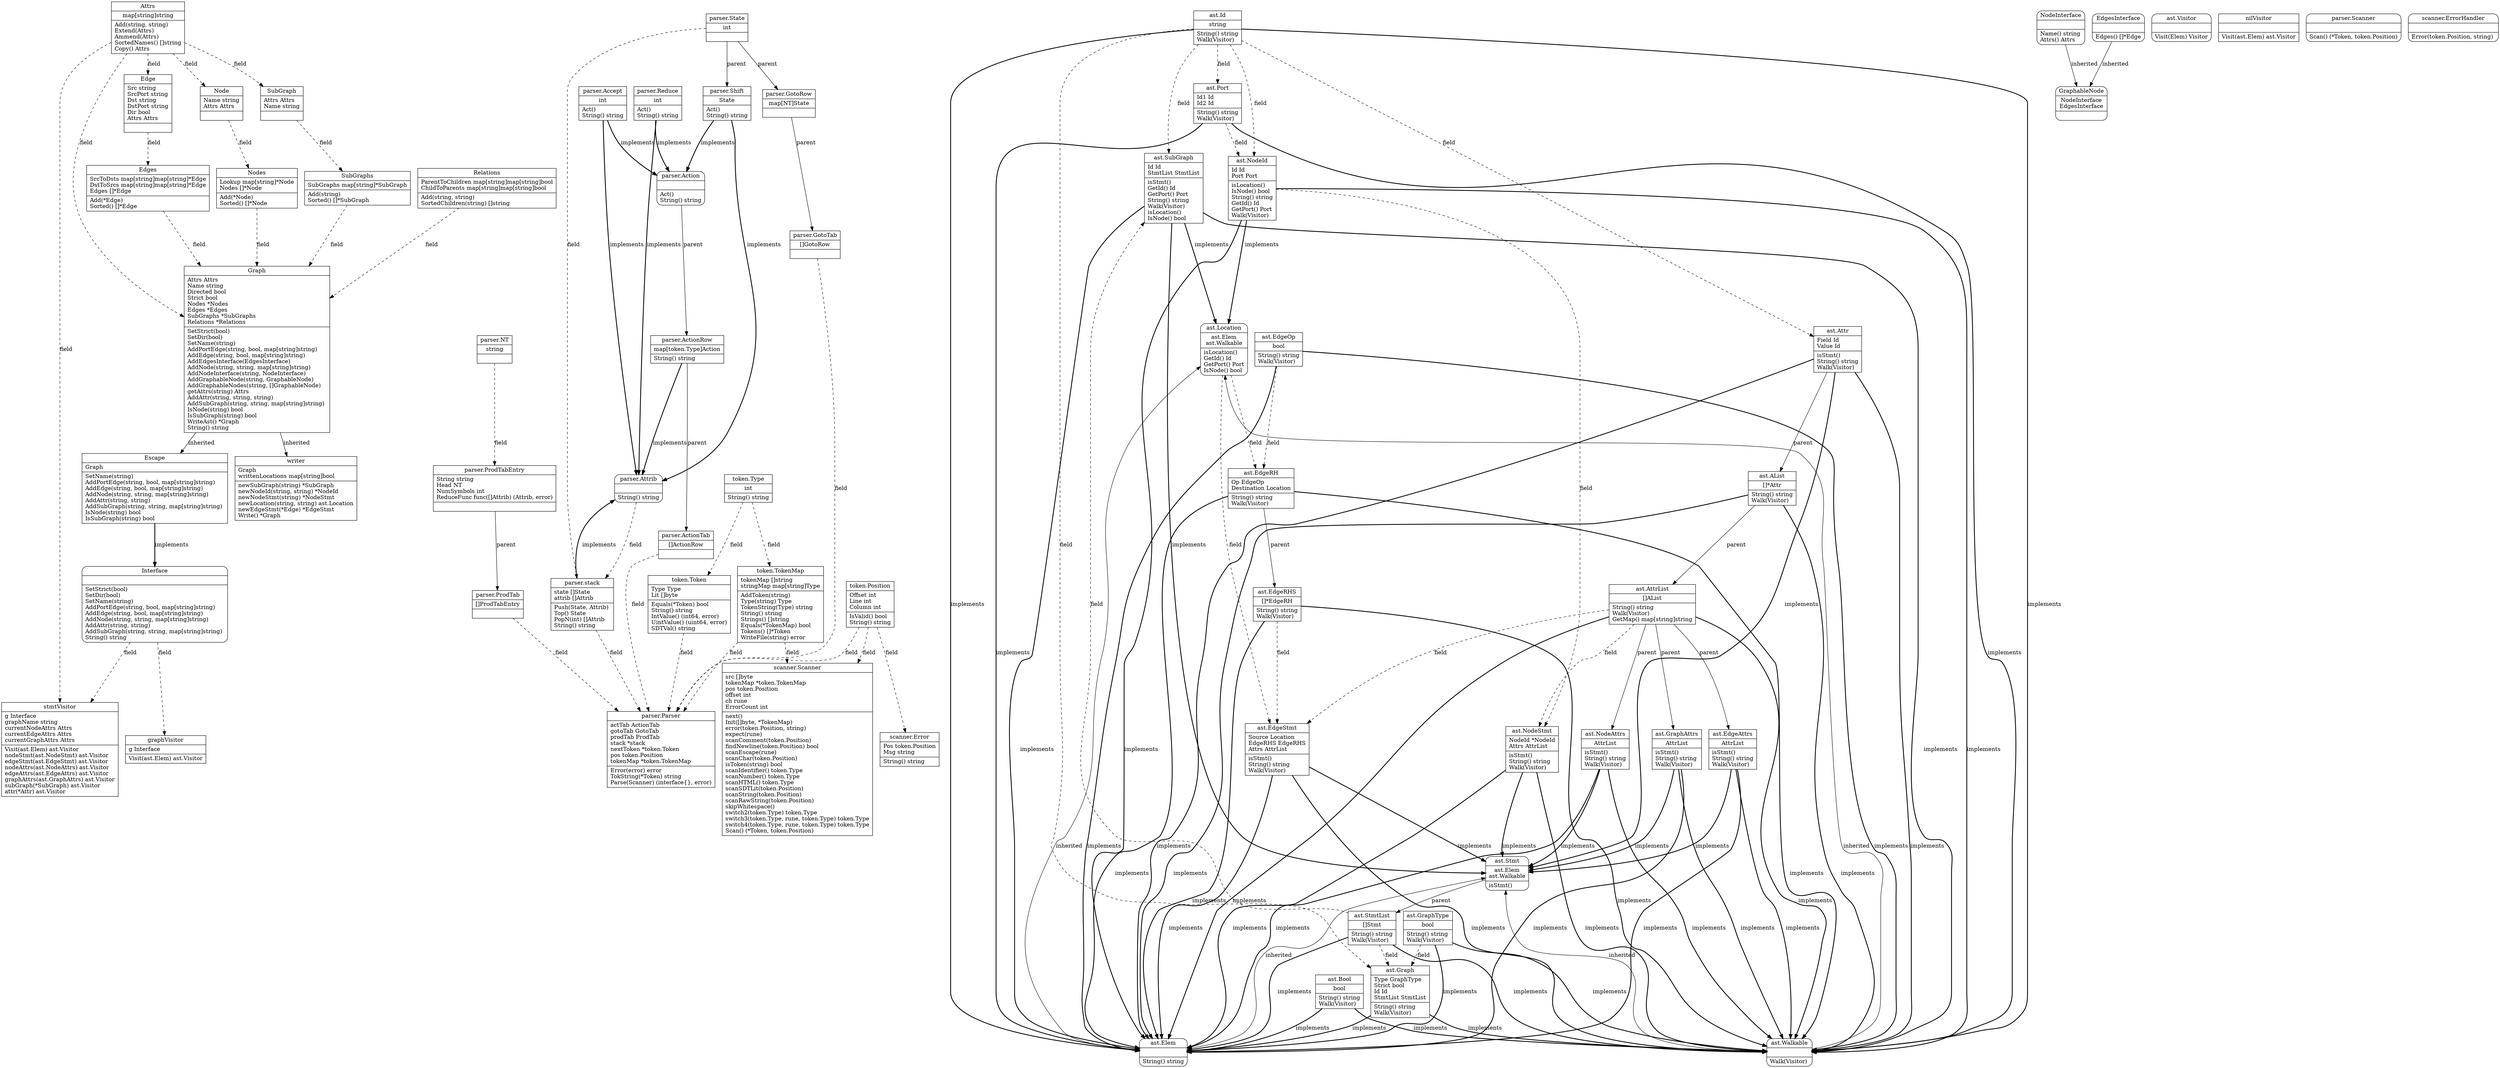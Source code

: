 digraph gographviz {
	Interface->graphVisitor[ label=field, style=dashed ];
	Interface->stmtVisitor[ label=field, style=dashed ];
	Attrs->stmtVisitor[ label=field, style=dashed ];
	GraphTYPE->Escape[ label=inherited, style=solid ];
	Attrs->GraphTYPE[ label=field, style=dashed ];
	Nodes->GraphTYPE[ label=field, style=dashed ];
	Edges->GraphTYPE[ label=field, style=dashed ];
	SubGraphs->GraphTYPE[ label=field, style=dashed ];
	Relations->GraphTYPE[ label=field, style=dashed ];
	GraphTYPE->writer[ label=inherited, style=solid ];
	EdgeTYPE->Edges[ label=field, style=dashed ];
	Attrs->EdgeTYPE[ label=field, style=dashed ];
	NodeTYPE->Nodes[ label=field, style=dashed ];
	Attrs->NodeTYPE[ label=field, style=dashed ];
	SubGraphTYPE->SubGraphs[ label=field, style=dashed ];
	Attrs->SubGraphTYPE[ label=field, style=dashed ];
	parser_SEL_State->parser_SEL_Shift[ label=parent, style=solid ];
	parser_SEL_State->parser_SEL_stack[ label=field, style=dashed ];
	parser_SEL_Attrib->parser_SEL_stack[ label=field, style=dashed ];
	parser_SEL_ActionRow->parser_SEL_ActionTab[ label=parent, style=solid ];
	parser_SEL_Action->parser_SEL_ActionRow[ label=parent, style=solid ];
	parser_SEL_State->parser_SEL_GotoRow[ label=parent, style=solid ];
	parser_SEL_ActionTab->parser_SEL_Parser[ label=field, style=dashed ];
	parser_SEL_GotoTab->parser_SEL_Parser[ label=field, style=dashed ];
	parser_SEL_ProdTab->parser_SEL_Parser[ label=field, style=dashed ];
	parser_SEL_stack->parser_SEL_Parser[ label=field, style=dashed ];
	token_SEL_Token->parser_SEL_Parser[ label=field, style=dashed ];
	token_SEL_Position->parser_SEL_Parser[ label=field, style=dashed ];
	token_SEL_TokenMap->parser_SEL_Parser[ label=field, style=dashed ];
	parser_SEL_GotoRow->parser_SEL_GotoTab[ label=parent, style=solid ];
	parser_SEL_ProdTabEntry->parser_SEL_ProdTab[ label=parent, style=solid ];
	parser_SEL_NT->parser_SEL_ProdTabEntry[ label=field, style=dashed ];
	token_SEL_Type->token_SEL_TokenMap[ label=field, style=dashed ];
	token_SEL_Type->token_SEL_Token[ label=field, style=dashed ];
	token_SEL_TokenMap->scanner_SEL_Scanner[ label=field, style=dashed ];
	token_SEL_Position->scanner_SEL_Scanner[ label=field, style=dashed ];
	token_SEL_Position->scanner_SEL_Error[ label=field, style=dashed ];
	ast_SEL_Id->ast_SEL_SubGraphTYPE[ label=field, style=dashed ];
	ast_SEL_StmtList->ast_SEL_SubGraphTYPE[ label=field, style=dashed ];
	ast_SEL_Location->ast_SEL_EdgeStmt[ label=field, style=dashed ];
	ast_SEL_EdgeRHS->ast_SEL_EdgeStmt[ label=field, style=dashed ];
	ast_SEL_AttrList->ast_SEL_EdgeStmt[ label=field, style=dashed ];
	ast_SEL_AttrList->ast_SEL_NodeAttrs[ label=parent, style=solid ];
	ast_SEL_Id->ast_SEL_NodeId[ label=field, style=dashed ];
	ast_SEL_Port->ast_SEL_NodeId[ label=field, style=dashed ];
	ast_SEL_AttrList->ast_SEL_GraphAttrs[ label=parent, style=solid ];
	ast_SEL_AList->ast_SEL_AttrList[ label=parent, style=solid ];
	ast_SEL_Id->ast_SEL_Port[ label=field, style=dashed ];
	ast_SEL_GraphType->ast_SEL_GraphTYPE[ label=field, style=dashed ];
	ast_SEL_Id->ast_SEL_GraphTYPE[ label=field, style=dashed ];
	ast_SEL_StmtList->ast_SEL_GraphTYPE[ label=field, style=dashed ];
	ast_SEL_Attr->ast_SEL_AList[ label=parent, style=solid ];
	ast_SEL_EdgeOp->ast_SEL_EdgeRH[ label=field, style=dashed ];
	ast_SEL_Location->ast_SEL_EdgeRH[ label=field, style=dashed ];
	ast_SEL_NodeId->ast_SEL_NodeStmt[ label=field, style=dashed ];
	ast_SEL_AttrList->ast_SEL_NodeStmt[ label=field, style=dashed ];
	ast_SEL_EdgeRH->ast_SEL_EdgeRHS[ label=parent, style=solid ];
	ast_SEL_AttrList->ast_SEL_EdgeAttrs[ label=parent, style=solid ];
	ast_SEL_Id->ast_SEL_Attr[ label=field, style=dashed ];
	ast_SEL_Stmt->ast_SEL_StmtList[ label=parent, style=solid ];
	NodeInterface->GraphableNode[ label=inherited, style=solid ];
	EdgesInterface->GraphableNode[ label=inherited, style=solid ];
	Escape->Interface[ label=implements, style=bold ];
	parser_SEL_Accept->parser_SEL_Action[ label=implements, style=bold ];
	parser_SEL_Shift->parser_SEL_Action[ label=implements, style=bold ];
	parser_SEL_Reduce->parser_SEL_Action[ label=implements, style=bold ];
	parser_SEL_Accept->parser_SEL_Attrib[ label=implements, style=bold ];
	parser_SEL_Shift->parser_SEL_Attrib[ label=implements, style=bold ];
	parser_SEL_stack->parser_SEL_Attrib[ label=implements, style=bold ];
	parser_SEL_ActionRow->parser_SEL_Attrib[ label=implements, style=bold ];
	parser_SEL_Reduce->parser_SEL_Attrib[ label=implements, style=bold ];
	ast_SEL_Elem->ast_SEL_Location[ label=inherited, style=solid ];
	ast_SEL_Walkable->ast_SEL_Location[ label=inherited, style=solid ];
	ast_SEL_SubGraphTYPE->ast_SEL_Location[ label=implements, style=bold ];
	ast_SEL_NodeId->ast_SEL_Location[ label=implements, style=bold ];
	ast_SEL_SubGraphTYPE->ast_SEL_Elem[ label=implements, style=bold ];
	ast_SEL_EdgeStmt->ast_SEL_Elem[ label=implements, style=bold ];
	ast_SEL_NodeAttrs->ast_SEL_Elem[ label=implements, style=bold ];
	ast_SEL_EdgeOp->ast_SEL_Elem[ label=implements, style=bold ];
	ast_SEL_NodeId->ast_SEL_Elem[ label=implements, style=bold ];
	ast_SEL_GraphType->ast_SEL_Elem[ label=implements, style=bold ];
	ast_SEL_Id->ast_SEL_Elem[ label=implements, style=bold ];
	ast_SEL_GraphAttrs->ast_SEL_Elem[ label=implements, style=bold ];
	ast_SEL_AttrList->ast_SEL_Elem[ label=implements, style=bold ];
	ast_SEL_Port->ast_SEL_Elem[ label=implements, style=bold ];
	ast_SEL_GraphTYPE->ast_SEL_Elem[ label=implements, style=bold ];
	ast_SEL_AList->ast_SEL_Elem[ label=implements, style=bold ];
	ast_SEL_EdgeRH->ast_SEL_Elem[ label=implements, style=bold ];
	ast_SEL_NodeStmt->ast_SEL_Elem[ label=implements, style=bold ];
	ast_SEL_EdgeRHS->ast_SEL_Elem[ label=implements, style=bold ];
	ast_SEL_Bool->ast_SEL_Elem[ label=implements, style=bold ];
	ast_SEL_EdgeAttrs->ast_SEL_Elem[ label=implements, style=bold ];
	ast_SEL_Attr->ast_SEL_Elem[ label=implements, style=bold ];
	ast_SEL_StmtList->ast_SEL_Elem[ label=implements, style=bold ];
	ast_SEL_Elem->ast_SEL_Stmt[ label=inherited, style=solid ];
	ast_SEL_Walkable->ast_SEL_Stmt[ label=inherited, style=solid ];
	ast_SEL_SubGraphTYPE->ast_SEL_Stmt[ label=implements, style=bold ];
	ast_SEL_EdgeStmt->ast_SEL_Stmt[ label=implements, style=bold ];
	ast_SEL_NodeAttrs->ast_SEL_Stmt[ label=implements, style=bold ];
	ast_SEL_GraphAttrs->ast_SEL_Stmt[ label=implements, style=bold ];
	ast_SEL_NodeStmt->ast_SEL_Stmt[ label=implements, style=bold ];
	ast_SEL_EdgeAttrs->ast_SEL_Stmt[ label=implements, style=bold ];
	ast_SEL_Attr->ast_SEL_Stmt[ label=implements, style=bold ];
	ast_SEL_SubGraphTYPE->ast_SEL_Walkable[ label=implements, style=bold ];
	ast_SEL_EdgeStmt->ast_SEL_Walkable[ label=implements, style=bold ];
	ast_SEL_NodeAttrs->ast_SEL_Walkable[ label=implements, style=bold ];
	ast_SEL_EdgeOp->ast_SEL_Walkable[ label=implements, style=bold ];
	ast_SEL_NodeId->ast_SEL_Walkable[ label=implements, style=bold ];
	ast_SEL_GraphType->ast_SEL_Walkable[ label=implements, style=bold ];
	ast_SEL_Id->ast_SEL_Walkable[ label=implements, style=bold ];
	ast_SEL_GraphAttrs->ast_SEL_Walkable[ label=implements, style=bold ];
	ast_SEL_AttrList->ast_SEL_Walkable[ label=implements, style=bold ];
	ast_SEL_Port->ast_SEL_Walkable[ label=implements, style=bold ];
	ast_SEL_GraphTYPE->ast_SEL_Walkable[ label=implements, style=bold ];
	ast_SEL_AList->ast_SEL_Walkable[ label=implements, style=bold ];
	ast_SEL_EdgeRH->ast_SEL_Walkable[ label=implements, style=bold ];
	ast_SEL_NodeStmt->ast_SEL_Walkable[ label=implements, style=bold ];
	ast_SEL_EdgeRHS->ast_SEL_Walkable[ label=implements, style=bold ];
	ast_SEL_Bool->ast_SEL_Walkable[ label=implements, style=bold ];
	ast_SEL_EdgeAttrs->ast_SEL_Walkable[ label=implements, style=bold ];
	ast_SEL_Attr->ast_SEL_Walkable[ label=implements, style=bold ];
	ast_SEL_StmtList->ast_SEL_Walkable[ label=implements, style=bold ];
	Attrs [ label="{Attrs|map[string]string|Add(string, string) \lExtend(Attrs) \lAmmend(Attrs) \lSortedNames() []string\lCopy() Attrs\l}", shape=record ];
	EdgeTYPE [ label="{Edge|Src string\lSrcPort string\lDst string\lDstPort string\lDir bool\lAttrs Attrs\l|}", shape=record ];
	Edges [ label="{Edges|SrcToDsts map[string]map[string]*Edge\lDstToSrcs map[string]map[string]*Edge\lEdges []*Edge\l|Add(*Edge) \lSorted() []*Edge\l}", shape=record ];
	EdgesInterface [ label="{EdgesInterface||Edges() []*Edge\l}", shape=Mrecord ];
	Escape [ label="{Escape|Graph\l|SetName(string) \lAddPortEdge(string, bool, map[string]string) \lAddEdge(string, bool, map[string]string) \lAddNode(string, string, map[string]string) \lAddAttr(string, string) \lAddSubGraph(string, string, map[string]string) \lIsNode(string) bool\lIsSubGraph(string) bool\l}", shape=record ];
	GraphTYPE [ label="{Graph|Attrs Attrs\lName string\lDirected bool\lStrict bool\lNodes *Nodes\lEdges *Edges\lSubGraphs *SubGraphs\lRelations *Relations\l|SetStrict(bool) \lSetDir(bool) \lSetName(string) \lAddPortEdge(string, bool, map[string]string) \lAddEdge(string, bool, map[string]string) \lAddEdgesInterface(EdgesInterface) \lAddNode(string, string, map[string]string) \lAddNodeInterface(string, NodeInterface) \lAddGraphableNode(string, GraphableNode) \lAddGraphableNodes(string, []GraphableNode) \lgetAttrs(string) Attrs\lAddAttr(string, string, string) \lAddSubGraph(string, string, map[string]string) \lIsNode(string) bool\lIsSubGraph(string) bool\lWriteAst() *Graph\lString() string\l}", shape=record ];
	GraphableNode [ label="{GraphableNode|NodeInterface\nEdgesInterface\n|}", shape=Mrecord ];
	Interface [ label="{Interface||SetStrict(bool) \lSetDir(bool) \lSetName(string) \lAddPortEdge(string, bool, map[string]string) \lAddEdge(string, bool, map[string]string) \lAddNode(string, string, map[string]string) \lAddAttr(string, string) \lAddSubGraph(string, string, map[string]string) \lString() string\l}", shape=Mrecord ];
	NodeInterface [ label="{NodeInterface||Name() string\lAttrs() Attrs\l}", shape=Mrecord ];
	NodeTYPE [ label="{Node|Name string\lAttrs Attrs\l|}", shape=record ];
	Nodes [ label="{Nodes|Lookup map[string]*Node\lNodes []*Node\l|Add(*Node) \lSorted() []*Node\l}", shape=record ];
	Relations [ label="{Relations|ParentToChildren map[string]map[string]bool\lChildToParents map[string]map[string]bool\l|Add(string, string) \lSortedChildren(string) []string\l}", shape=record ];
	SubGraphTYPE [ label="{SubGraph|Attrs Attrs\lName string\l|}", shape=record ];
	SubGraphs [ label="{SubGraphs|SubGraphs map[string]*SubGraph\l|Add(string) \lSorted() []*SubGraph\l}", shape=record ];
	ast_SEL_AList [ label="{ast.AList|[]*Attr|String() string\lWalk(Visitor) \l}", shape=record ];
	ast_SEL_Attr [ label="{ast.Attr|Field Id\lValue Id\l|isStmt() \lString() string\lWalk(Visitor) \l}", shape=record ];
	ast_SEL_AttrList [ label="{ast.AttrList|[]AList|String() string\lWalk(Visitor) \lGetMap() map[string]string\l}", shape=record ];
	ast_SEL_Bool [ label="{ast.Bool|bool|String() string\lWalk(Visitor) \l}", shape=record ];
	ast_SEL_EdgeAttrs [ label="{ast.EdgeAttrs|AttrList|isStmt() \lString() string\lWalk(Visitor) \l}", shape=record ];
	ast_SEL_EdgeOp [ label="{ast.EdgeOp|bool|String() string\lWalk(Visitor) \l}", shape=record ];
	ast_SEL_EdgeRH [ label="{ast.EdgeRH|Op EdgeOp\lDestination Location\l|String() string\lWalk(Visitor) \l}", shape=record ];
	ast_SEL_EdgeRHS [ label="{ast.EdgeRHS|[]*EdgeRH|String() string\lWalk(Visitor) \l}", shape=record ];
	ast_SEL_EdgeStmt [ label="{ast.EdgeStmt|Source Location\lEdgeRHS EdgeRHS\lAttrs AttrList\l|isStmt() \lString() string\lWalk(Visitor) \l}", shape=record ];
	ast_SEL_Elem [ label="{ast.Elem||String() string\l}", shape=Mrecord ];
	ast_SEL_GraphAttrs [ label="{ast.GraphAttrs|AttrList|isStmt() \lString() string\lWalk(Visitor) \l}", shape=record ];
	ast_SEL_GraphTYPE [ label="{ast.Graph|Type GraphType\lStrict bool\lId Id\lStmtList StmtList\l|String() string\lWalk(Visitor) \l}", shape=record ];
	ast_SEL_GraphType [ label="{ast.GraphType|bool|String() string\lWalk(Visitor) \l}", shape=record ];
	ast_SEL_Id [ label="{ast.Id|string|String() string\lWalk(Visitor) \l}", shape=record ];
	ast_SEL_Location [ label="{ast.Location|ast.Elem\nast.Walkable\n|isLocation() \lGetId() Id\lGetPort() Port\lIsNode() bool\l}", shape=Mrecord ];
	ast_SEL_NodeAttrs [ label="{ast.NodeAttrs|AttrList|isStmt() \lString() string\lWalk(Visitor) \l}", shape=record ];
	ast_SEL_NodeId [ label="{ast.NodeId|Id Id\lPort Port\l|isLocation() \lIsNode() bool\lString() string\lGetId() Id\lGetPort() Port\lWalk(Visitor) \l}", shape=record ];
	ast_SEL_NodeStmt [ label="{ast.NodeStmt|NodeId *NodeId\lAttrs AttrList\l|isStmt() \lString() string\lWalk(Visitor) \l}", shape=record ];
	ast_SEL_Port [ label="{ast.Port|Id1 Id\lId2 Id\l|String() string\lWalk(Visitor) \l}", shape=record ];
	ast_SEL_Stmt [ label="{ast.Stmt|ast.Elem\nast.Walkable\n|isStmt() \l}", shape=Mrecord ];
	ast_SEL_StmtList [ label="{ast.StmtList|[]Stmt|String() string\lWalk(Visitor) \l}", shape=record ];
	ast_SEL_SubGraphTYPE [ label="{ast.SubGraph|Id Id\lStmtList StmtList\l|isStmt() \lGetId() Id\lGetPort() Port\lString() string\lWalk(Visitor) \lisLocation() \lIsNode() bool\l}", shape=record ];
	ast_SEL_Visitor [ label="{ast.Visitor||Visit(Elem) Visitor\l}", shape=Mrecord ];
	ast_SEL_Walkable [ label="{ast.Walkable||Walk(Visitor) \l}", shape=Mrecord ];
	graphVisitor [ label="{graphVisitor|g Interface\l|Visit(ast.Elem) ast.Visitor\l}", shape=record ];
	nilVisitor [ label="{nilVisitor||Visit(ast.Elem) ast.Visitor\l}", shape=record ];
	parser_SEL_Accept [ label="{parser.Accept|int|Act() \lString() string\l}", shape=record ];
	parser_SEL_Action [ label="{parser.Action||Act() \lString() string\l}", shape=Mrecord ];
	parser_SEL_ActionRow [ label="{parser.ActionRow|map[token.Type]Action|String() string\l}", shape=record ];
	parser_SEL_ActionTab [ label="{parser.ActionTab|[]ActionRow|}", shape=record ];
	parser_SEL_Attrib [ label="{parser.Attrib||String() string\l}", shape=Mrecord ];
	parser_SEL_GotoRow [ label="{parser.GotoRow|map[NT]State|}", shape=record ];
	parser_SEL_GotoTab [ label="{parser.GotoTab|[]GotoRow|}", shape=record ];
	parser_SEL_NT [ label="{parser.NT|string|}", shape=record ];
	parser_SEL_Parser [ label="{parser.Parser|actTab ActionTab\lgotoTab GotoTab\lprodTab ProdTab\lstack *stack\lnextToken *token.Token\lpos token.Position\ltokenMap *token.TokenMap\l|Error(error) error\lTokString(*Token) string\lParse(Scanner) (interface\{\}, error)\l}", shape=record ];
	parser_SEL_ProdTab [ label="{parser.ProdTab|[]ProdTabEntry|}", shape=record ];
	parser_SEL_ProdTabEntry [ label="{parser.ProdTabEntry|String string\lHead NT\lNumSymbols int\lReduceFunc func([]Attrib) (Attrib, error)\l|}", shape=record ];
	parser_SEL_Reduce [ label="{parser.Reduce|int|Act() \lString() string\l}", shape=record ];
	parser_SEL_Scanner [ label="{parser.Scanner||Scan() (*Token, token.Position)\l}", shape=Mrecord ];
	parser_SEL_Shift [ label="{parser.Shift|State|Act() \lString() string\l}", shape=record ];
	parser_SEL_State [ label="{parser.State|int|}", shape=record ];
	parser_SEL_stack [ label="{parser.stack|state []State\lattrib []Attrib\l|Push(State, Attrib) \lTop() State\lPopN(int) []Attrib\lString() string\l}", shape=record ];
	scanner_SEL_Error [ label="{scanner.Error|Pos token.Position\lMsg string\l|String() string\l}", shape=record ];
	scanner_SEL_ErrorHandler [ label="{scanner.ErrorHandler||Error(token.Position, string) \l}", shape=Mrecord ];
	scanner_SEL_Scanner [ label="{scanner.Scanner|src []byte\ltokenMap *token.TokenMap\lpos token.Position\loffset int\lch rune\lErrorCount int\l|next() \lInit([]byte, *TokenMap) \lerror(token.Position, string) \lexpect(rune) \lscanComment(token.Position) \lfindNewline(token.Position) bool\lscanEscape(rune) \lscanChar(token.Position) \lisToken(string) bool\lscanIdentifier() token.Type\lscanNumber() token.Type\lscanHTML() token.Type\lscanSDTLit(token.Position) \lscanString(token.Position) \lscanRawString(token.Position) \lskipWhitespace() \lswitch2(token.Type) token.Type\lswitch3(token.Type, rune, token.Type) token.Type\lswitch4(token.Type, rune, token.Type) token.Type\lScan() (*Token, token.Position)\l}", shape=record ];
	stmtVisitor [ label="{stmtVisitor|g Interface\lgraphName string\lcurrentNodeAttrs Attrs\lcurrentEdgeAttrs Attrs\lcurrentGraphAttrs Attrs\l|Visit(ast.Elem) ast.Visitor\lnodeStmt(ast.NodeStmt) ast.Visitor\ledgeStmt(ast.EdgeStmt) ast.Visitor\lnodeAttrs(ast.NodeAttrs) ast.Visitor\ledgeAttrs(ast.EdgeAttrs) ast.Visitor\lgraphAttrs(ast.GraphAttrs) ast.Visitor\lsubGraph(*SubGraph) ast.Visitor\lattr(*Attr) ast.Visitor\l}", shape=record ];
	token_SEL_Position [ label="{token.Position|Offset int\lLine int\lColumn int\l|IsValid() bool\lString() string\l}", shape=record ];
	token_SEL_Token [ label="{token.Token|Type Type\lLit []byte\l|Equals(*Token) bool\lString() string\lIntValue() (int64, error)\lUintValue() (uint64, error)\lSDTVal() string\l}", shape=record ];
	token_SEL_TokenMap [ label="{token.TokenMap|tokenMap []string\lstringMap map[string]Type\l|AddToken(string) \lType(string) Type\lTokenString(Type) string\lString() string\lStrings() []string\lEquals(*TokenMap) bool\lTokens() []*Token\lWriteFile(string) error\l}", shape=record ];
	token_SEL_Type [ label="{token.Type|int|String() string\l}", shape=record ];
	writer [ label="{writer|Graph\lwrittenLocations map[string]bool\l|newSubGraph(string) *SubGraph\lnewNodeId(string, string) *NodeId\lnewNodeStmt(string) *NodeStmt\lnewLocation(string, string) ast.Location\lnewEdgeStmt(*Edge) *EdgeStmt\lWrite() *Graph\l}", shape=record ];

}

